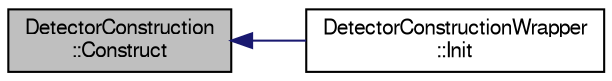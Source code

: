 digraph "DetectorConstruction::Construct"
{
  bgcolor="transparent";
  edge [fontname="FreeSans",fontsize="10",labelfontname="FreeSans",labelfontsize="10"];
  node [fontname="FreeSans",fontsize="10",shape=record];
  rankdir="LR";
  Node1 [label="DetectorConstruction\l::Construct",height=0.2,width=0.4,color="black", fillcolor="grey75", style="filled" fontcolor="black"];
  Node1 -> Node2 [dir="back",color="midnightblue",fontsize="10",style="solid",fontname="FreeSans"];
  Node2 [label="DetectorConstructionWrapper\l::Init",height=0.2,width=0.4,color="black",URL="$d0/dbd/classDetectorConstructionWrapper.html#a9a5b1e7df7a64d1d9c873bf5b5aa4e35"];
}
